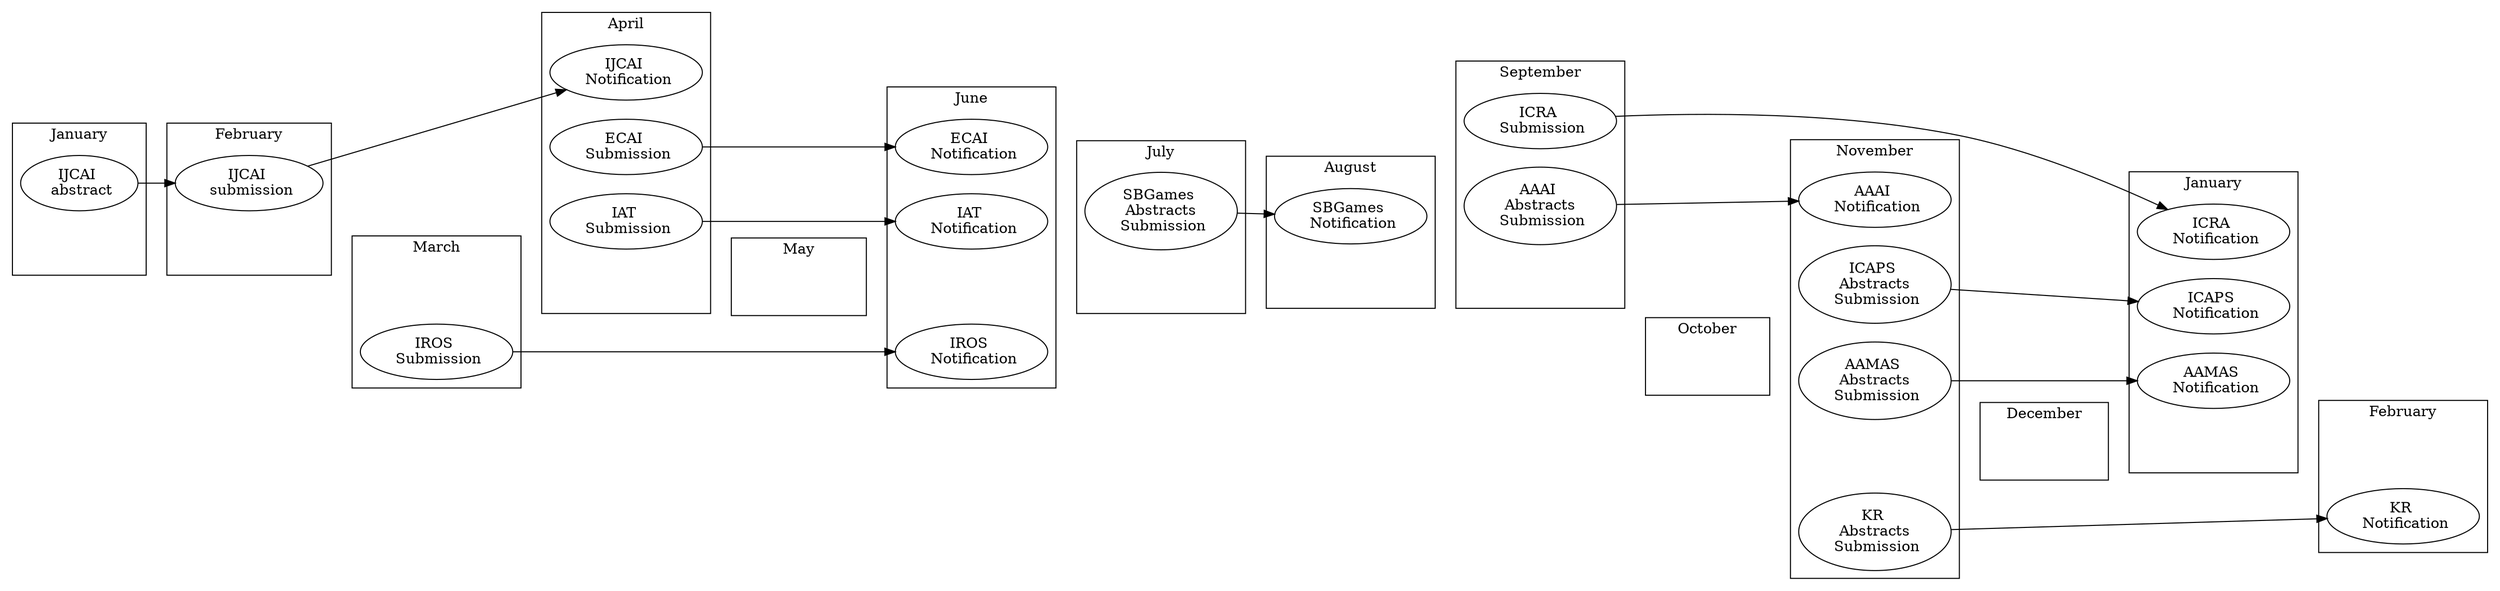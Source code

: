 digraph g{
    rankdir=LR;

    subgraph cluster_jan {
/*          style=filled;*/
/*          color=lightgrey;*/
/*          node [style=filled,color=white];*/
            ijcaiA[label="IJCAI \n abstract"];
            label = "January";
            node_jan [style=invis];
    }

    subgraph cluster_feb {
/*          style=filled;*/
/*          color=lightgrey;*/
/*          node [style=filled,color=white];*/
            ijcaiS[label="IJCAI \n submission"];
            label = "February";
            node_feb [style=invis];
    }

    subgraph cluster_mar {
/*          style=filled;*/
/*          color=lightgrey;*/
/*          node [style=filled,color=white];*/
            irosS[label="IROS \n Submission"];
            label = "March";
            node_mar [style=invis];
    }

    subgraph cluster_apr {
/*          style=filled;*/
/*          color=lightgrey;*/
/*          node [style=filled,color=white];*/
            ijcaiN[label="IJCAI \n Notification"];
            ecaiS[label="ECAI \n Submission"];
            iatS[label="IAT \n Submission"];
            label = "April";
            node_apr [style=invis];
    }

    subgraph cluster_may {
/*          style=filled;*/
/*          color=lightgrey;*/
/*          node [style=filled,color=white];*/
            label = "May";
            node_may [style=invis];
    }

    subgraph cluster_jun {
/*          style=filled;*/
/*          color=lightgrey;*/
/*          node [style=filled,color=white];*/
            irosN[label="IROS \n Notification"];
            ecaiN[label="ECAI \n Notification"];
            iatN[label="IAT \n Notification"];
            label = "June";
            node_jun [style=invis];
    }

    subgraph cluster_jul {
/*          style=filled;*/
/*          color=lightgrey;*/
/*          node [style=filled,color=white];*/
            sbgamesS[label="SBGames \n Abstracts \n Submission"];
            label = "July";
            node_jul [style=invis];
    }

    subgraph cluster_aug {
/*          style=filled;*/
/*          color=lightgrey;*/
/*          node [style=filled,color=white];*/
            sbgamesN[label="SBGames \n Notification"];
            label = "August";
            node_aug [style=invis];
    }

    subgraph cluster_sep {
/*          style=filled;*/
/*          color=lightgrey;*/
/*          node [style=filled,color=white];*/
            icraS[label="ICRA \n Submission"];
            aaaiS[label="AAAI \n Abstracts \n Submission"];
            label = "September";
            node_sep [style=invis];
    }

    subgraph cluster_oct {
/*          style=filled;*/
/*          color=lightgrey;*/
/*          node [style=filled,color=white];*/
            label = "October";
            node_oct [style=invis];
    }

    subgraph cluster_nov {
/*          style=filled;*/
/*          color=lightgrey;*/
/*          node [style=filled,color=white];*/
            aaaiN[label="AAAI \n Notification"];
            krS[label="KR \n Abstracts \n Submission"];
            icapsS[label="ICAPS \n Abstracts \n Submission"];
            aamasS[label="AAMAS \n Abstracts \n Submission"];
            label = "November";
            node_nov [style=invis];
    }

    subgraph cluster_dec {
/*          style=filled;*/
/*          color=lightgrey;*/
/*          node [style=filled,color=white];*/
            label = "December";
            node_dec [style=invis];
    }

    subgraph cluster_jan2 {
/*          style=filled;*/
/*          color=lightgrey;*/
/*          node [style=filled,color=white];*/
            icapsN[label="ICAPS \n Notification"];
            icraN[label="ICRA \n Notification"];
            aamasN[label="AAMAS \n Notification"];
            label = "January";
            node_jan2 [style=invis];
    }

    subgraph cluster_feb2 {
/*          style=filled;*/
/*          color=lightgrey;*/
/*          node [style=filled,color=white];*/
            krN[label="KR \n Notification"]
            label = "February";
            node_feb2 [style=invis];
    }

    ijcaiA -> ijcaiS -> ijcaiN;
    krS -> krN;
    icapsS -> icapsN;
    icraS -> icraN;
    aaaiS -> aaaiN;
    sbgamesS -> sbgamesN;
    irosS -> irosN;
    aamasS -> aamasN;
    ecaiS -> ecaiN;
    iatS -> iatN;

    node_jan -> node_feb [style=invis];
    node_feb -> node_mar [style=invis];
    node_mar -> node_apr [style=invis];
    node_apr -> node_may [style=invis];
    node_may -> node_jun [style=invis];
    node_jun -> node_jul [style=invis];
    node_jul -> node_aug [style=invis];
    node_aug -> node_sep [style=invis];
    node_sep -> node_oct [style=invis];
    node_oct -> node_nov [style=invis];
    node_nov -> node_dec [style=invis];
    node_dec -> node_jan2 [style=invis];
    node_jan2 -> node_feb2 [style=invis];
}